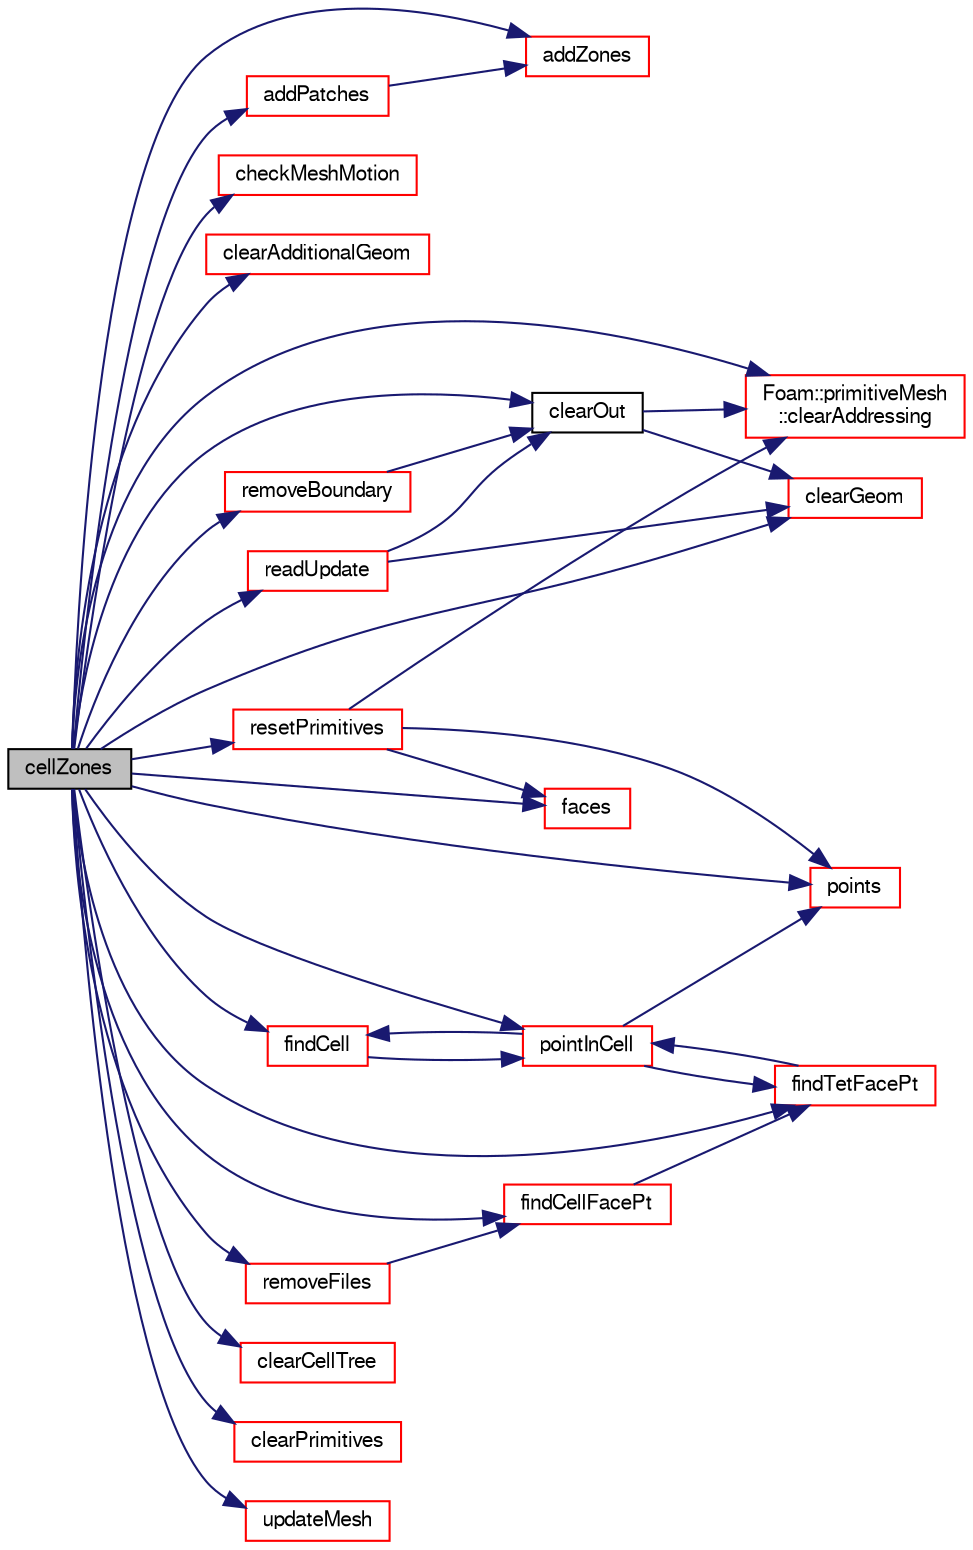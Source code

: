 digraph "cellZones"
{
  bgcolor="transparent";
  edge [fontname="FreeSans",fontsize="10",labelfontname="FreeSans",labelfontsize="10"];
  node [fontname="FreeSans",fontsize="10",shape=record];
  rankdir="LR";
  Node17982 [label="cellZones",height=0.2,width=0.4,color="black", fillcolor="grey75", style="filled", fontcolor="black"];
  Node17982 -> Node17983 [color="midnightblue",fontsize="10",style="solid",fontname="FreeSans"];
  Node17983 [label="addPatches",height=0.2,width=0.4,color="red",URL="$a27410.html#a6527fc99a1c5861553e2b107c6d9170f",tooltip="Add boundary patches. "];
  Node17983 -> Node18058 [color="midnightblue",fontsize="10",style="solid",fontname="FreeSans"];
  Node18058 [label="addZones",height=0.2,width=0.4,color="red",URL="$a27410.html#a2e9c425fb50ce986acf3eb59fa7f1935",tooltip="Add mesh zones. "];
  Node17982 -> Node18058 [color="midnightblue",fontsize="10",style="solid",fontname="FreeSans"];
  Node17982 -> Node18064 [color="midnightblue",fontsize="10",style="solid",fontname="FreeSans"];
  Node18064 [label="checkMeshMotion",height=0.2,width=0.4,color="red",URL="$a27410.html#af63c60f945138c46fd0e153328508227",tooltip="Check mesh motion for correctness given motion points. "];
  Node17982 -> Node18330 [color="midnightblue",fontsize="10",style="solid",fontname="FreeSans"];
  Node18330 [label="clearAdditionalGeom",height=0.2,width=0.4,color="red",URL="$a27410.html#a3aa6821e88ce5bcd4c67389678f5cb82",tooltip="Clear geometry not used for CFD (cellTree, tetBasePtIs) "];
  Node17982 -> Node18133 [color="midnightblue",fontsize="10",style="solid",fontname="FreeSans"];
  Node18133 [label="Foam::primitiveMesh\l::clearAddressing",height=0.2,width=0.4,color="red",URL="$a27530.html#aac1ee7169044dccb262b78097d6ab1a8",tooltip="Clear topological data. "];
  Node17982 -> Node18331 [color="midnightblue",fontsize="10",style="solid",fontname="FreeSans"];
  Node18331 [label="clearCellTree",height=0.2,width=0.4,color="red",URL="$a27410.html#a37d929f011ddf993e7591819e33e7282",tooltip="Clear cell tree data. "];
  Node17982 -> Node18130 [color="midnightblue",fontsize="10",style="solid",fontname="FreeSans"];
  Node18130 [label="clearGeom",height=0.2,width=0.4,color="red",URL="$a27410.html#a499a7f858dc495c47b618e168fec6372",tooltip="Clear geometry. "];
  Node17982 -> Node18129 [color="midnightblue",fontsize="10",style="solid",fontname="FreeSans"];
  Node18129 [label="clearOut",height=0.2,width=0.4,color="black",URL="$a27410.html#af320697688df08f1438d37a86bcaf25d",tooltip="Clear all geometry and addressing unnecessary for CFD. "];
  Node18129 -> Node18130 [color="midnightblue",fontsize="10",style="solid",fontname="FreeSans"];
  Node18129 -> Node18133 [color="midnightblue",fontsize="10",style="solid",fontname="FreeSans"];
  Node17982 -> Node18332 [color="midnightblue",fontsize="10",style="solid",fontname="FreeSans"];
  Node18332 [label="clearPrimitives",height=0.2,width=0.4,color="red",URL="$a27410.html#a61f53f788700cf7c4c0cccd1f4f51ee8",tooltip="Clear primitive data (points, faces and cells) "];
  Node17982 -> Node18334 [color="midnightblue",fontsize="10",style="solid",fontname="FreeSans"];
  Node18334 [label="faces",height=0.2,width=0.4,color="red",URL="$a27410.html#a431c0a24765f0bb6d32f6a03ce0e9b57",tooltip="Return raw faces. "];
  Node17982 -> Node18335 [color="midnightblue",fontsize="10",style="solid",fontname="FreeSans"];
  Node18335 [label="findCell",height=0.2,width=0.4,color="red",URL="$a27410.html#a9ed562792df1c0cdb8d582e5cefdc716",tooltip="Find cell enclosing this location (-1 if not in mesh) "];
  Node18335 -> Node18363 [color="midnightblue",fontsize="10",style="solid",fontname="FreeSans"];
  Node18363 [label="pointInCell",height=0.2,width=0.4,color="red",URL="$a27410.html#a0867f30df00643909280245ea9f26310",tooltip="Is the point in the cell. "];
  Node18363 -> Node18343 [color="midnightblue",fontsize="10",style="solid",fontname="FreeSans"];
  Node18343 [label="points",height=0.2,width=0.4,color="red",URL="$a27410.html#ac44123fc1265297c41a43c3b62fdb4c2",tooltip="Return raw points. "];
  Node18363 -> Node18368 [color="midnightblue",fontsize="10",style="solid",fontname="FreeSans"];
  Node18368 [label="findTetFacePt",height=0.2,width=0.4,color="red",URL="$a27410.html#a8b9a5f3ae0a609574e12ff885a9d975b",tooltip="Find the tetFaceI and tetPtI for the given position in. "];
  Node18368 -> Node18363 [color="midnightblue",fontsize="10",style="solid",fontname="FreeSans"];
  Node18363 -> Node18335 [color="midnightblue",fontsize="10",style="solid",fontname="FreeSans"];
  Node17982 -> Node18369 [color="midnightblue",fontsize="10",style="solid",fontname="FreeSans"];
  Node18369 [label="findCellFacePt",height=0.2,width=0.4,color="red",URL="$a27410.html#a06fd56b79259f18d15c88a850ad56a03",tooltip="Find the cell, tetFaceI and tetPtI for the given position. "];
  Node18369 -> Node18368 [color="midnightblue",fontsize="10",style="solid",fontname="FreeSans"];
  Node17982 -> Node18368 [color="midnightblue",fontsize="10",style="solid",fontname="FreeSans"];
  Node17982 -> Node18363 [color="midnightblue",fontsize="10",style="solid",fontname="FreeSans"];
  Node17982 -> Node18343 [color="midnightblue",fontsize="10",style="solid",fontname="FreeSans"];
  Node17982 -> Node18387 [color="midnightblue",fontsize="10",style="solid",fontname="FreeSans"];
  Node18387 [label="readUpdate",height=0.2,width=0.4,color="red",URL="$a27410.html#a9d298b9dbcdbe96c85e7ea556233a8c2",tooltip="Update the mesh based on the mesh files saved in. "];
  Node18387 -> Node18129 [color="midnightblue",fontsize="10",style="solid",fontname="FreeSans"];
  Node18387 -> Node18130 [color="midnightblue",fontsize="10",style="solid",fontname="FreeSans"];
  Node17982 -> Node18199 [color="midnightblue",fontsize="10",style="solid",fontname="FreeSans"];
  Node18199 [label="removeBoundary",height=0.2,width=0.4,color="red",URL="$a27410.html#acc2134c36adb97b988d5efc383a7f9f0",tooltip="Remove boundary patches. "];
  Node18199 -> Node18129 [color="midnightblue",fontsize="10",style="solid",fontname="FreeSans"];
  Node17982 -> Node18440 [color="midnightblue",fontsize="10",style="solid",fontname="FreeSans"];
  Node18440 [label="removeFiles",height=0.2,width=0.4,color="red",URL="$a27410.html#ac8fa2b608d86b221e8c83bed835bc5c5",tooltip="Remove all files from mesh instance() "];
  Node18440 -> Node18369 [color="midnightblue",fontsize="10",style="solid",fontname="FreeSans"];
  Node17982 -> Node18441 [color="midnightblue",fontsize="10",style="solid",fontname="FreeSans"];
  Node18441 [label="resetPrimitives",height=0.2,width=0.4,color="red",URL="$a27410.html#a60311eae7150c7ce0566c76ca5a65651",tooltip="Reset mesh primitive data. Assumes all patch info correct. "];
  Node18441 -> Node18133 [color="midnightblue",fontsize="10",style="solid",fontname="FreeSans"];
  Node18441 -> Node18343 [color="midnightblue",fontsize="10",style="solid",fontname="FreeSans"];
  Node18441 -> Node18334 [color="midnightblue",fontsize="10",style="solid",fontname="FreeSans"];
  Node17982 -> Node18204 [color="midnightblue",fontsize="10",style="solid",fontname="FreeSans"];
  Node18204 [label="updateMesh",height=0.2,width=0.4,color="red",URL="$a27410.html#a9c8cde0b192708d622d874f8cc2df66d",tooltip="Update the mesh corresponding to given map. "];
}
